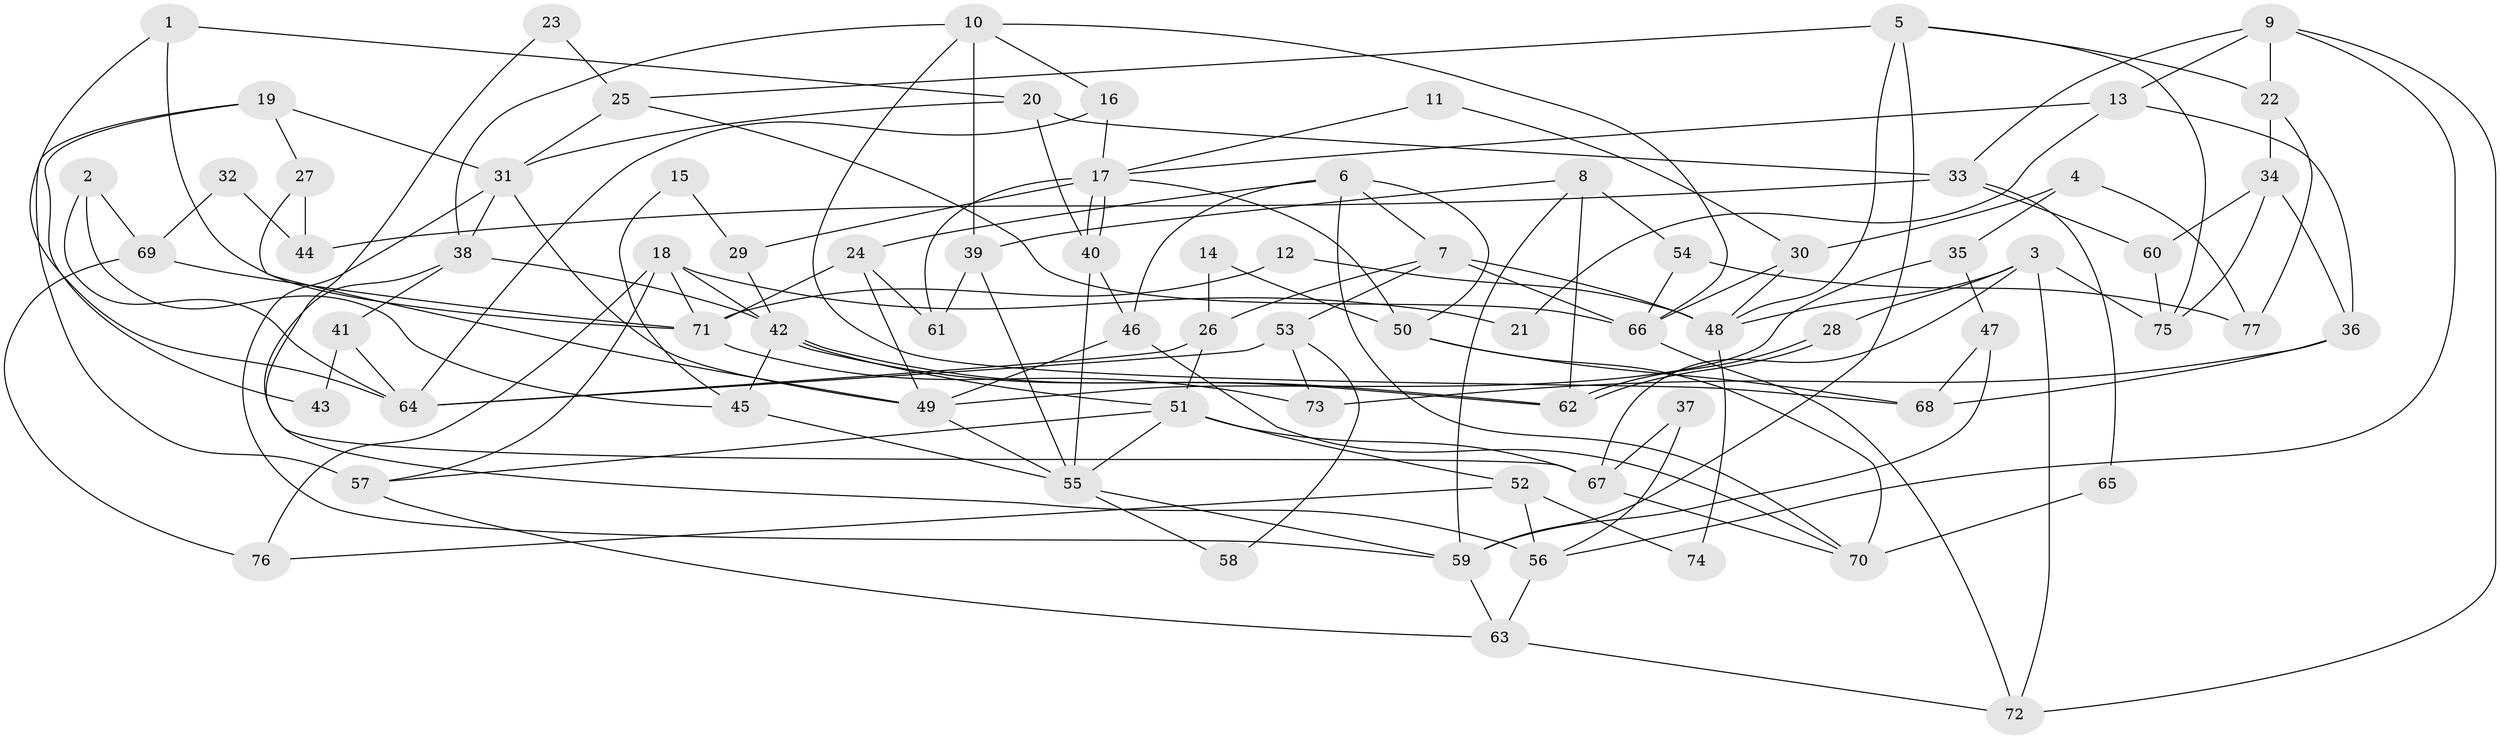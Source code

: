 // coarse degree distribution, {3: 0.1702127659574468, 5: 0.06382978723404255, 6: 0.19148936170212766, 4: 0.1276595744680851, 7: 0.1702127659574468, 2: 0.14893617021276595, 8: 0.10638297872340426, 9: 0.02127659574468085}
// Generated by graph-tools (version 1.1) at 2025/23/03/03/25 07:23:59]
// undirected, 77 vertices, 154 edges
graph export_dot {
graph [start="1"]
  node [color=gray90,style=filled];
  1;
  2;
  3;
  4;
  5;
  6;
  7;
  8;
  9;
  10;
  11;
  12;
  13;
  14;
  15;
  16;
  17;
  18;
  19;
  20;
  21;
  22;
  23;
  24;
  25;
  26;
  27;
  28;
  29;
  30;
  31;
  32;
  33;
  34;
  35;
  36;
  37;
  38;
  39;
  40;
  41;
  42;
  43;
  44;
  45;
  46;
  47;
  48;
  49;
  50;
  51;
  52;
  53;
  54;
  55;
  56;
  57;
  58;
  59;
  60;
  61;
  62;
  63;
  64;
  65;
  66;
  67;
  68;
  69;
  70;
  71;
  72;
  73;
  74;
  75;
  76;
  77;
  1 -- 64;
  1 -- 71;
  1 -- 20;
  2 -- 64;
  2 -- 45;
  2 -- 69;
  3 -- 67;
  3 -- 48;
  3 -- 28;
  3 -- 72;
  3 -- 75;
  4 -- 30;
  4 -- 35;
  4 -- 77;
  5 -- 25;
  5 -- 22;
  5 -- 48;
  5 -- 59;
  5 -- 75;
  6 -- 24;
  6 -- 46;
  6 -- 7;
  6 -- 50;
  6 -- 70;
  7 -- 66;
  7 -- 26;
  7 -- 48;
  7 -- 53;
  8 -- 59;
  8 -- 62;
  8 -- 39;
  8 -- 54;
  9 -- 56;
  9 -- 22;
  9 -- 13;
  9 -- 33;
  9 -- 72;
  10 -- 68;
  10 -- 39;
  10 -- 16;
  10 -- 38;
  10 -- 66;
  11 -- 30;
  11 -- 17;
  12 -- 48;
  12 -- 71;
  13 -- 17;
  13 -- 21;
  13 -- 36;
  14 -- 50;
  14 -- 26;
  15 -- 29;
  15 -- 45;
  16 -- 17;
  16 -- 64;
  17 -- 40;
  17 -- 40;
  17 -- 50;
  17 -- 29;
  17 -- 61;
  18 -- 76;
  18 -- 57;
  18 -- 21;
  18 -- 42;
  18 -- 71;
  19 -- 31;
  19 -- 57;
  19 -- 27;
  19 -- 43;
  20 -- 31;
  20 -- 33;
  20 -- 40;
  22 -- 34;
  22 -- 77;
  23 -- 25;
  23 -- 67;
  24 -- 49;
  24 -- 61;
  24 -- 71;
  25 -- 31;
  25 -- 66;
  26 -- 64;
  26 -- 51;
  27 -- 49;
  27 -- 44;
  28 -- 62;
  28 -- 62;
  29 -- 42;
  30 -- 66;
  30 -- 48;
  31 -- 38;
  31 -- 59;
  31 -- 49;
  32 -- 44;
  32 -- 69;
  33 -- 44;
  33 -- 60;
  33 -- 65;
  34 -- 75;
  34 -- 60;
  34 -- 36;
  35 -- 49;
  35 -- 47;
  36 -- 68;
  36 -- 73;
  37 -- 56;
  37 -- 67;
  38 -- 42;
  38 -- 41;
  38 -- 56;
  39 -- 55;
  39 -- 61;
  40 -- 46;
  40 -- 55;
  41 -- 64;
  41 -- 43;
  42 -- 62;
  42 -- 62;
  42 -- 45;
  42 -- 51;
  45 -- 55;
  46 -- 49;
  46 -- 70;
  47 -- 59;
  47 -- 68;
  48 -- 74;
  49 -- 55;
  50 -- 70;
  50 -- 68;
  51 -- 52;
  51 -- 55;
  51 -- 57;
  51 -- 67;
  52 -- 56;
  52 -- 74;
  52 -- 76;
  53 -- 73;
  53 -- 58;
  53 -- 64;
  54 -- 66;
  54 -- 77;
  55 -- 58;
  55 -- 59;
  56 -- 63;
  57 -- 63;
  59 -- 63;
  60 -- 75;
  63 -- 72;
  65 -- 70;
  66 -- 72;
  67 -- 70;
  69 -- 71;
  69 -- 76;
  71 -- 73;
}
